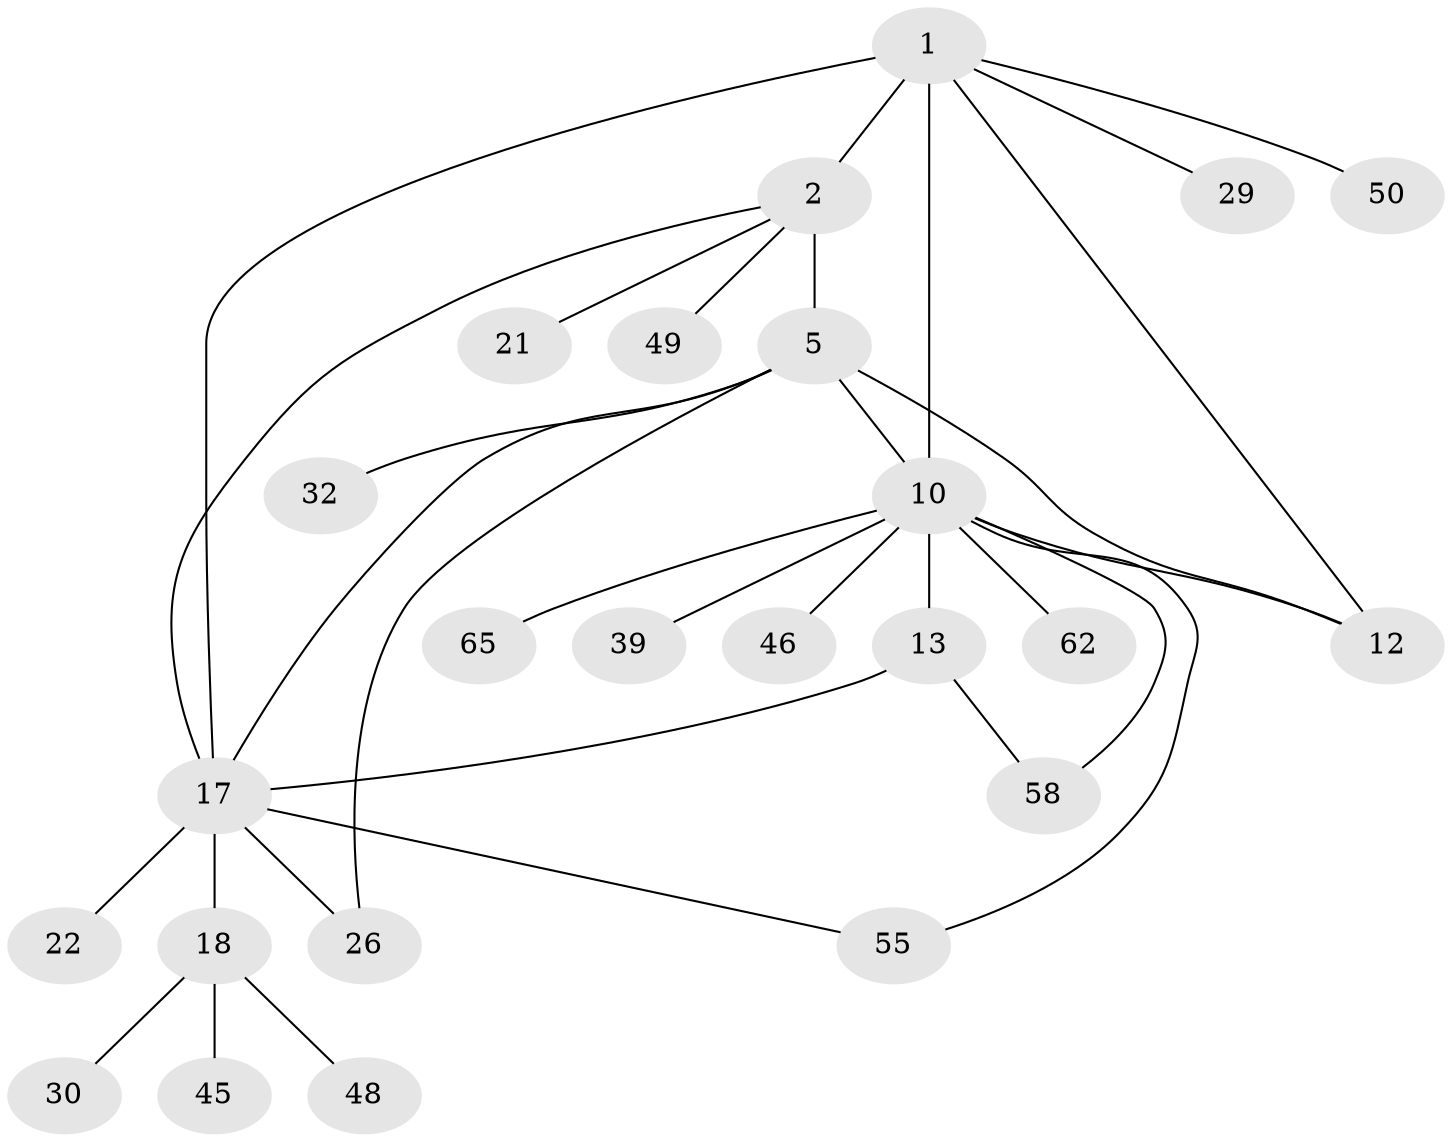 // original degree distribution, {7: 0.04938271604938271, 8: 0.037037037037037035, 6: 0.037037037037037035, 3: 0.06172839506172839, 4: 0.012345679012345678, 5: 0.06172839506172839, 10: 0.012345679012345678, 9: 0.024691358024691357, 1: 0.5185185185185185, 2: 0.18518518518518517}
// Generated by graph-tools (version 1.1) at 2025/19/03/04/25 18:19:51]
// undirected, 24 vertices, 32 edges
graph export_dot {
graph [start="1"]
  node [color=gray90,style=filled];
  1 [super="+3+34+78+9"];
  2 [super="+4+23+81"];
  5 [super="+7+6+8"];
  10 [super="+11+41+40+64+69+75+28"];
  12;
  13 [super="+66+38+15+14"];
  17 [super="+51+19+35+47"];
  18 [super="+20+27+44"];
  21;
  22 [super="+79"];
  26;
  29;
  30;
  32;
  39;
  45;
  46 [super="+80+70"];
  48;
  49;
  50;
  55 [super="+68"];
  58;
  62;
  65;
  1 -- 2 [weight=4];
  1 -- 12 [weight=2];
  1 -- 29;
  1 -- 17 [weight=2];
  1 -- 50;
  1 -- 10 [weight=3];
  2 -- 21;
  2 -- 5 [weight=2];
  2 -- 49;
  2 -- 17;
  5 -- 32;
  5 -- 17;
  5 -- 12;
  5 -- 26;
  5 -- 10;
  10 -- 12 [weight=2];
  10 -- 39;
  10 -- 65;
  10 -- 13 [weight=3];
  10 -- 46;
  10 -- 55;
  10 -- 58;
  10 -- 62;
  13 -- 17;
  13 -- 58;
  17 -- 18 [weight=4];
  17 -- 22;
  17 -- 55;
  17 -- 26;
  18 -- 45;
  18 -- 30;
  18 -- 48;
}
